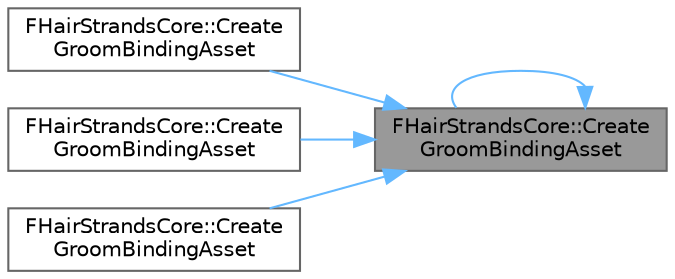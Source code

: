 digraph "FHairStrandsCore::CreateGroomBindingAsset"
{
 // INTERACTIVE_SVG=YES
 // LATEX_PDF_SIZE
  bgcolor="transparent";
  edge [fontname=Helvetica,fontsize=10,labelfontname=Helvetica,labelfontsize=10];
  node [fontname=Helvetica,fontsize=10,shape=box,height=0.2,width=0.4];
  rankdir="RL";
  Node1 [id="Node000001",label="FHairStrandsCore::Create\lGroomBindingAsset",height=0.2,width=0.4,color="gray40", fillcolor="grey60", style="filled", fontcolor="black",tooltip=" "];
  Node1 -> Node2 [id="edge1_Node000001_Node000002",dir="back",color="steelblue1",style="solid",tooltip=" "];
  Node2 [id="Node000002",label="FHairStrandsCore::Create\lGroomBindingAsset",height=0.2,width=0.4,color="grey40", fillcolor="white", style="filled",URL="$da/d86/classFHairStrandsCore.html#a209262a5d180874e68447843df21bd7f",tooltip=" "];
  Node1 -> Node3 [id="edge2_Node000001_Node000003",dir="back",color="steelblue1",style="solid",tooltip=" "];
  Node3 [id="Node000003",label="FHairStrandsCore::Create\lGroomBindingAsset",height=0.2,width=0.4,color="grey40", fillcolor="white", style="filled",URL="$da/d86/classFHairStrandsCore.html#a5e25070e171c795d3bf3220112c9a52b",tooltip=" "];
  Node1 -> Node4 [id="edge3_Node000001_Node000004",dir="back",color="steelblue1",style="solid",tooltip=" "];
  Node4 [id="Node000004",label="FHairStrandsCore::Create\lGroomBindingAsset",height=0.2,width=0.4,color="grey40", fillcolor="white", style="filled",URL="$da/d86/classFHairStrandsCore.html#a992b48f2ec1d714c1bdd8cda8223e46a",tooltip=" "];
  Node1 -> Node1 [id="edge4_Node000001_Node000001",dir="back",color="steelblue1",style="solid",tooltip=" "];
}
